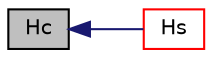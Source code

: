 digraph "Hc"
{
  bgcolor="transparent";
  edge [fontname="Helvetica",fontsize="10",labelfontname="Helvetica",labelfontsize="10"];
  node [fontname="Helvetica",fontsize="10",shape=record];
  rankdir="LR";
  Node1 [label="Hc",height=0.2,width=0.4,color="black", fillcolor="grey75", style="filled", fontcolor="black"];
  Node1 -> Node2 [dir="back",color="midnightblue",fontsize="10",style="solid",fontname="Helvetica"];
  Node2 [label="Hs",height=0.2,width=0.4,color="red",URL="$a00335.html#a236b3c220fd5d0c2e3f2827e8fc9bc58",tooltip="Return sensible enthalpy for the phase phaseI. "];
}
